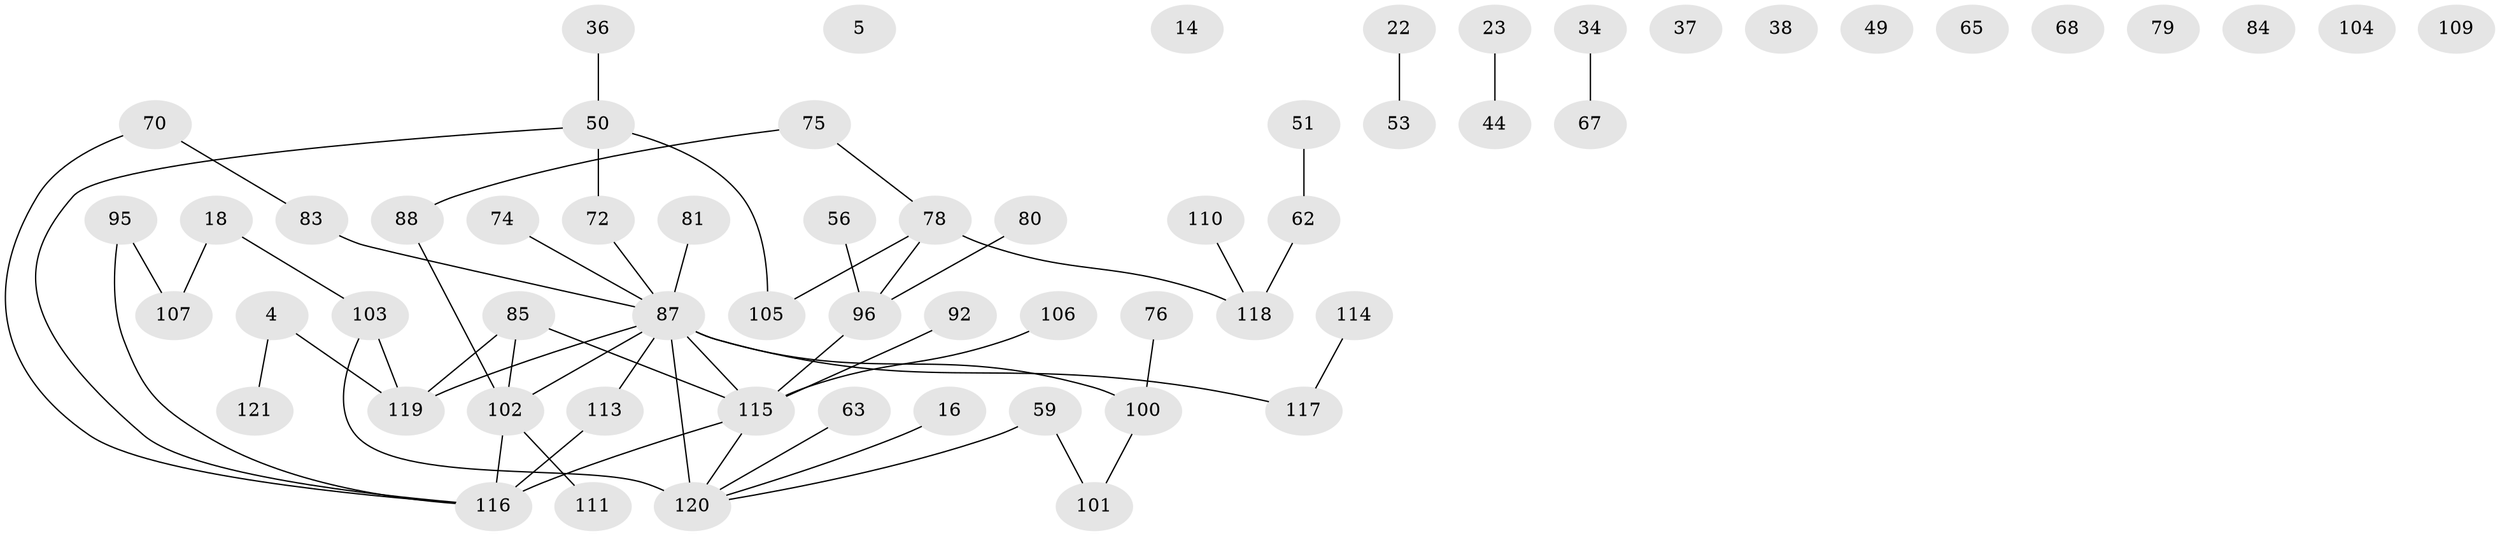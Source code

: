 // original degree distribution, {2: 0.2644628099173554, 3: 0.2809917355371901, 0: 0.09090909090909091, 7: 0.008264462809917356, 6: 0.01652892561983471, 1: 0.2396694214876033, 5: 0.03305785123966942, 4: 0.06611570247933884}
// Generated by graph-tools (version 1.1) at 2025/39/03/09/25 04:39:02]
// undirected, 60 vertices, 57 edges
graph export_dot {
graph [start="1"]
  node [color=gray90,style=filled];
  4;
  5;
  14;
  16;
  18;
  22;
  23;
  34;
  36;
  37;
  38;
  44 [super="+8"];
  49;
  50;
  51;
  53;
  56;
  59;
  62;
  63;
  65;
  67;
  68;
  70;
  72 [super="+39"];
  74;
  75;
  76;
  78;
  79;
  80;
  81;
  83;
  84;
  85;
  87 [super="+21+64+73"];
  88;
  92;
  95 [super="+3"];
  96 [super="+2"];
  100 [super="+89"];
  101;
  102;
  103 [super="+94+69"];
  104;
  105;
  106;
  107 [super="+10"];
  109;
  110;
  111;
  113 [super="+108"];
  114;
  115 [super="+13+112+91+98"];
  116 [super="+7"];
  117;
  118 [super="+52+71+29+99+93"];
  119 [super="+90+97+86"];
  120 [super="+20+55+58"];
  121 [super="+82"];
  4 -- 121 [weight=2];
  4 -- 119;
  16 -- 120;
  18 -- 107 [weight=2];
  18 -- 103;
  22 -- 53;
  23 -- 44;
  34 -- 67;
  36 -- 50;
  50 -- 105;
  50 -- 116;
  50 -- 72;
  51 -- 62;
  56 -- 96;
  59 -- 101;
  59 -- 120;
  62 -- 118;
  63 -- 120;
  70 -- 83;
  70 -- 116;
  72 -- 87;
  74 -- 87;
  75 -- 78;
  75 -- 88;
  76 -- 100;
  78 -- 96 [weight=2];
  78 -- 105;
  78 -- 118;
  80 -- 96;
  81 -- 87;
  83 -- 87;
  85 -- 102;
  85 -- 115;
  85 -- 119 [weight=3];
  87 -- 120 [weight=3];
  87 -- 100 [weight=3];
  87 -- 102;
  87 -- 117;
  87 -- 119 [weight=2];
  87 -- 115 [weight=2];
  87 -- 113;
  88 -- 102;
  92 -- 115;
  95 -- 116;
  95 -- 107;
  96 -- 115;
  100 -- 101;
  102 -- 111;
  102 -- 116 [weight=2];
  103 -- 120 [weight=2];
  103 -- 119 [weight=2];
  106 -- 115;
  110 -- 118;
  113 -- 116;
  114 -- 117;
  115 -- 116 [weight=2];
  115 -- 120;
}
